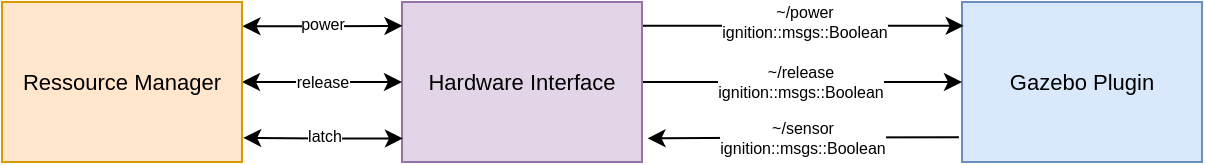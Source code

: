 <mxfile>
    <diagram id="QVJiLsjtFVQGjoEcNKkN" name="Page-1">
        <mxGraphModel dx="570" dy="285" grid="1" gridSize="10" guides="1" tooltips="1" connect="1" arrows="1" fold="1" page="1" pageScale="1" pageWidth="827" pageHeight="1169" math="0" shadow="0">
            <root>
                <mxCell id="0"/>
                <mxCell id="1" parent="0"/>
                <mxCell id="WUQUSZLmtvmsqpihZWAL-1" value="Gazebo Plugin" style="rounded=0;whiteSpace=wrap;html=1;fillColor=#dae8fc;strokeColor=#6c8ebf;fontSize=11;" parent="1" vertex="1">
                    <mxGeometry x="600" y="40" width="120" height="80" as="geometry"/>
                </mxCell>
                <mxCell id="WUQUSZLmtvmsqpihZWAL-3" style="edgeStyle=orthogonalEdgeStyle;rounded=0;orthogonalLoop=1;jettySize=auto;html=1;exitX=0.995;exitY=0.149;exitDx=0;exitDy=0;entryX=0.007;entryY=0.149;entryDx=0;entryDy=0;entryPerimeter=0;exitPerimeter=0;" parent="1" source="WUQUSZLmtvmsqpihZWAL-2" target="WUQUSZLmtvmsqpihZWAL-1" edge="1">
                    <mxGeometry relative="1" as="geometry"/>
                </mxCell>
                <mxCell id="WUQUSZLmtvmsqpihZWAL-4" value="~/power&lt;br style=&quot;font-size: 8px&quot;&gt;ignition::msgs::Boolean" style="edgeLabel;html=1;align=center;verticalAlign=middle;resizable=0;points=[];fontSize=8;" parent="WUQUSZLmtvmsqpihZWAL-3" vertex="1" connectable="0">
                    <mxGeometry x="0.199" y="-1" relative="1" as="geometry">
                        <mxPoint x="-16" y="-3" as="offset"/>
                    </mxGeometry>
                </mxCell>
                <mxCell id="WUQUSZLmtvmsqpihZWAL-5" style="edgeStyle=orthogonalEdgeStyle;rounded=0;orthogonalLoop=1;jettySize=auto;html=1;exitX=1;exitY=0.5;exitDx=0;exitDy=0;" parent="1" source="WUQUSZLmtvmsqpihZWAL-2" target="WUQUSZLmtvmsqpihZWAL-1" edge="1">
                    <mxGeometry relative="1" as="geometry"/>
                </mxCell>
                <mxCell id="WUQUSZLmtvmsqpihZWAL-6" value="~/release&lt;br style=&quot;font-size: 8px&quot;&gt;ignition::msgs::Boolean" style="edgeLabel;html=1;align=center;verticalAlign=middle;resizable=0;points=[];fontSize=8;" parent="WUQUSZLmtvmsqpihZWAL-5" vertex="1" connectable="0">
                    <mxGeometry x="-0.232" y="1" relative="1" as="geometry">
                        <mxPoint x="17" y="1" as="offset"/>
                    </mxGeometry>
                </mxCell>
                <mxCell id="WUQUSZLmtvmsqpihZWAL-7" style="edgeStyle=orthogonalEdgeStyle;rounded=0;orthogonalLoop=1;jettySize=auto;html=1;exitX=-0.013;exitY=0.846;exitDx=0;exitDy=0;entryX=1.023;entryY=0.852;entryDx=0;entryDy=0;entryPerimeter=0;exitPerimeter=0;" parent="1" source="WUQUSZLmtvmsqpihZWAL-1" target="WUQUSZLmtvmsqpihZWAL-2" edge="1">
                    <mxGeometry relative="1" as="geometry"/>
                </mxCell>
                <mxCell id="WUQUSZLmtvmsqpihZWAL-8" value="~/sensor&lt;br style=&quot;font-size: 8px;&quot;&gt;ignition::msgs::Boolean" style="edgeLabel;html=1;align=center;verticalAlign=middle;resizable=0;points=[];fontSize=8;" parent="WUQUSZLmtvmsqpihZWAL-7" vertex="1" connectable="0">
                    <mxGeometry x="0.077" relative="1" as="geometry">
                        <mxPoint x="5" as="offset"/>
                    </mxGeometry>
                </mxCell>
                <mxCell id="WUQUSZLmtvmsqpihZWAL-2" value="Hardware Interface" style="rounded=0;whiteSpace=wrap;html=1;fillColor=#e1d5e7;strokeColor=#9673a6;fontSize=11;" parent="1" vertex="1">
                    <mxGeometry x="320" y="40" width="120" height="80" as="geometry"/>
                </mxCell>
                <mxCell id="3" style="edgeStyle=orthogonalEdgeStyle;rounded=0;orthogonalLoop=1;jettySize=auto;html=1;exitX=1.002;exitY=0.151;exitDx=0;exitDy=0;entryX=0.002;entryY=0.149;entryDx=0;entryDy=0;exitPerimeter=0;entryPerimeter=0;startArrow=classic;startFill=1;" parent="1" source="2" target="WUQUSZLmtvmsqpihZWAL-2" edge="1">
                    <mxGeometry relative="1" as="geometry"/>
                </mxCell>
                <mxCell id="6" value="power" style="edgeLabel;html=1;align=center;verticalAlign=middle;resizable=0;points=[];fontSize=8;" parent="3" vertex="1" connectable="0">
                    <mxGeometry x="-0.22" y="1" relative="1" as="geometry">
                        <mxPoint x="8" as="offset"/>
                    </mxGeometry>
                </mxCell>
                <mxCell id="4" style="edgeStyle=orthogonalEdgeStyle;rounded=0;orthogonalLoop=1;jettySize=auto;html=1;exitX=1;exitY=0.5;exitDx=0;exitDy=0;entryX=0;entryY=0.5;entryDx=0;entryDy=0;startArrow=classic;startFill=1;" parent="1" source="2" target="WUQUSZLmtvmsqpihZWAL-2" edge="1">
                    <mxGeometry relative="1" as="geometry"/>
                </mxCell>
                <mxCell id="7" value="release" style="edgeLabel;html=1;align=center;verticalAlign=middle;resizable=0;points=[];fontSize=8;" parent="4" vertex="1" connectable="0">
                    <mxGeometry x="-0.08" y="1" relative="1" as="geometry">
                        <mxPoint x="3" y="1" as="offset"/>
                    </mxGeometry>
                </mxCell>
                <mxCell id="5" style="edgeStyle=orthogonalEdgeStyle;rounded=0;orthogonalLoop=1;jettySize=auto;html=1;exitX=0.004;exitY=0.853;exitDx=0;exitDy=0;entryX=1.005;entryY=0.849;entryDx=0;entryDy=0;entryPerimeter=0;exitPerimeter=0;startArrow=classic;startFill=1;" parent="1" source="WUQUSZLmtvmsqpihZWAL-2" target="2" edge="1">
                    <mxGeometry relative="1" as="geometry"/>
                </mxCell>
                <mxCell id="8" value="latch" style="edgeLabel;html=1;align=center;verticalAlign=middle;resizable=0;points=[];fontSize=8;" parent="5" vertex="1" connectable="0">
                    <mxGeometry x="-0.146" y="-1" relative="1" as="geometry">
                        <mxPoint x="-6" as="offset"/>
                    </mxGeometry>
                </mxCell>
                <mxCell id="2" value="Ressource Manager" style="rounded=0;whiteSpace=wrap;html=1;fillColor=#ffe6cc;strokeColor=#d79b00;fontSize=11;" parent="1" vertex="1">
                    <mxGeometry x="120" y="40" width="120" height="80" as="geometry"/>
                </mxCell>
            </root>
        </mxGraphModel>
    </diagram>
</mxfile>